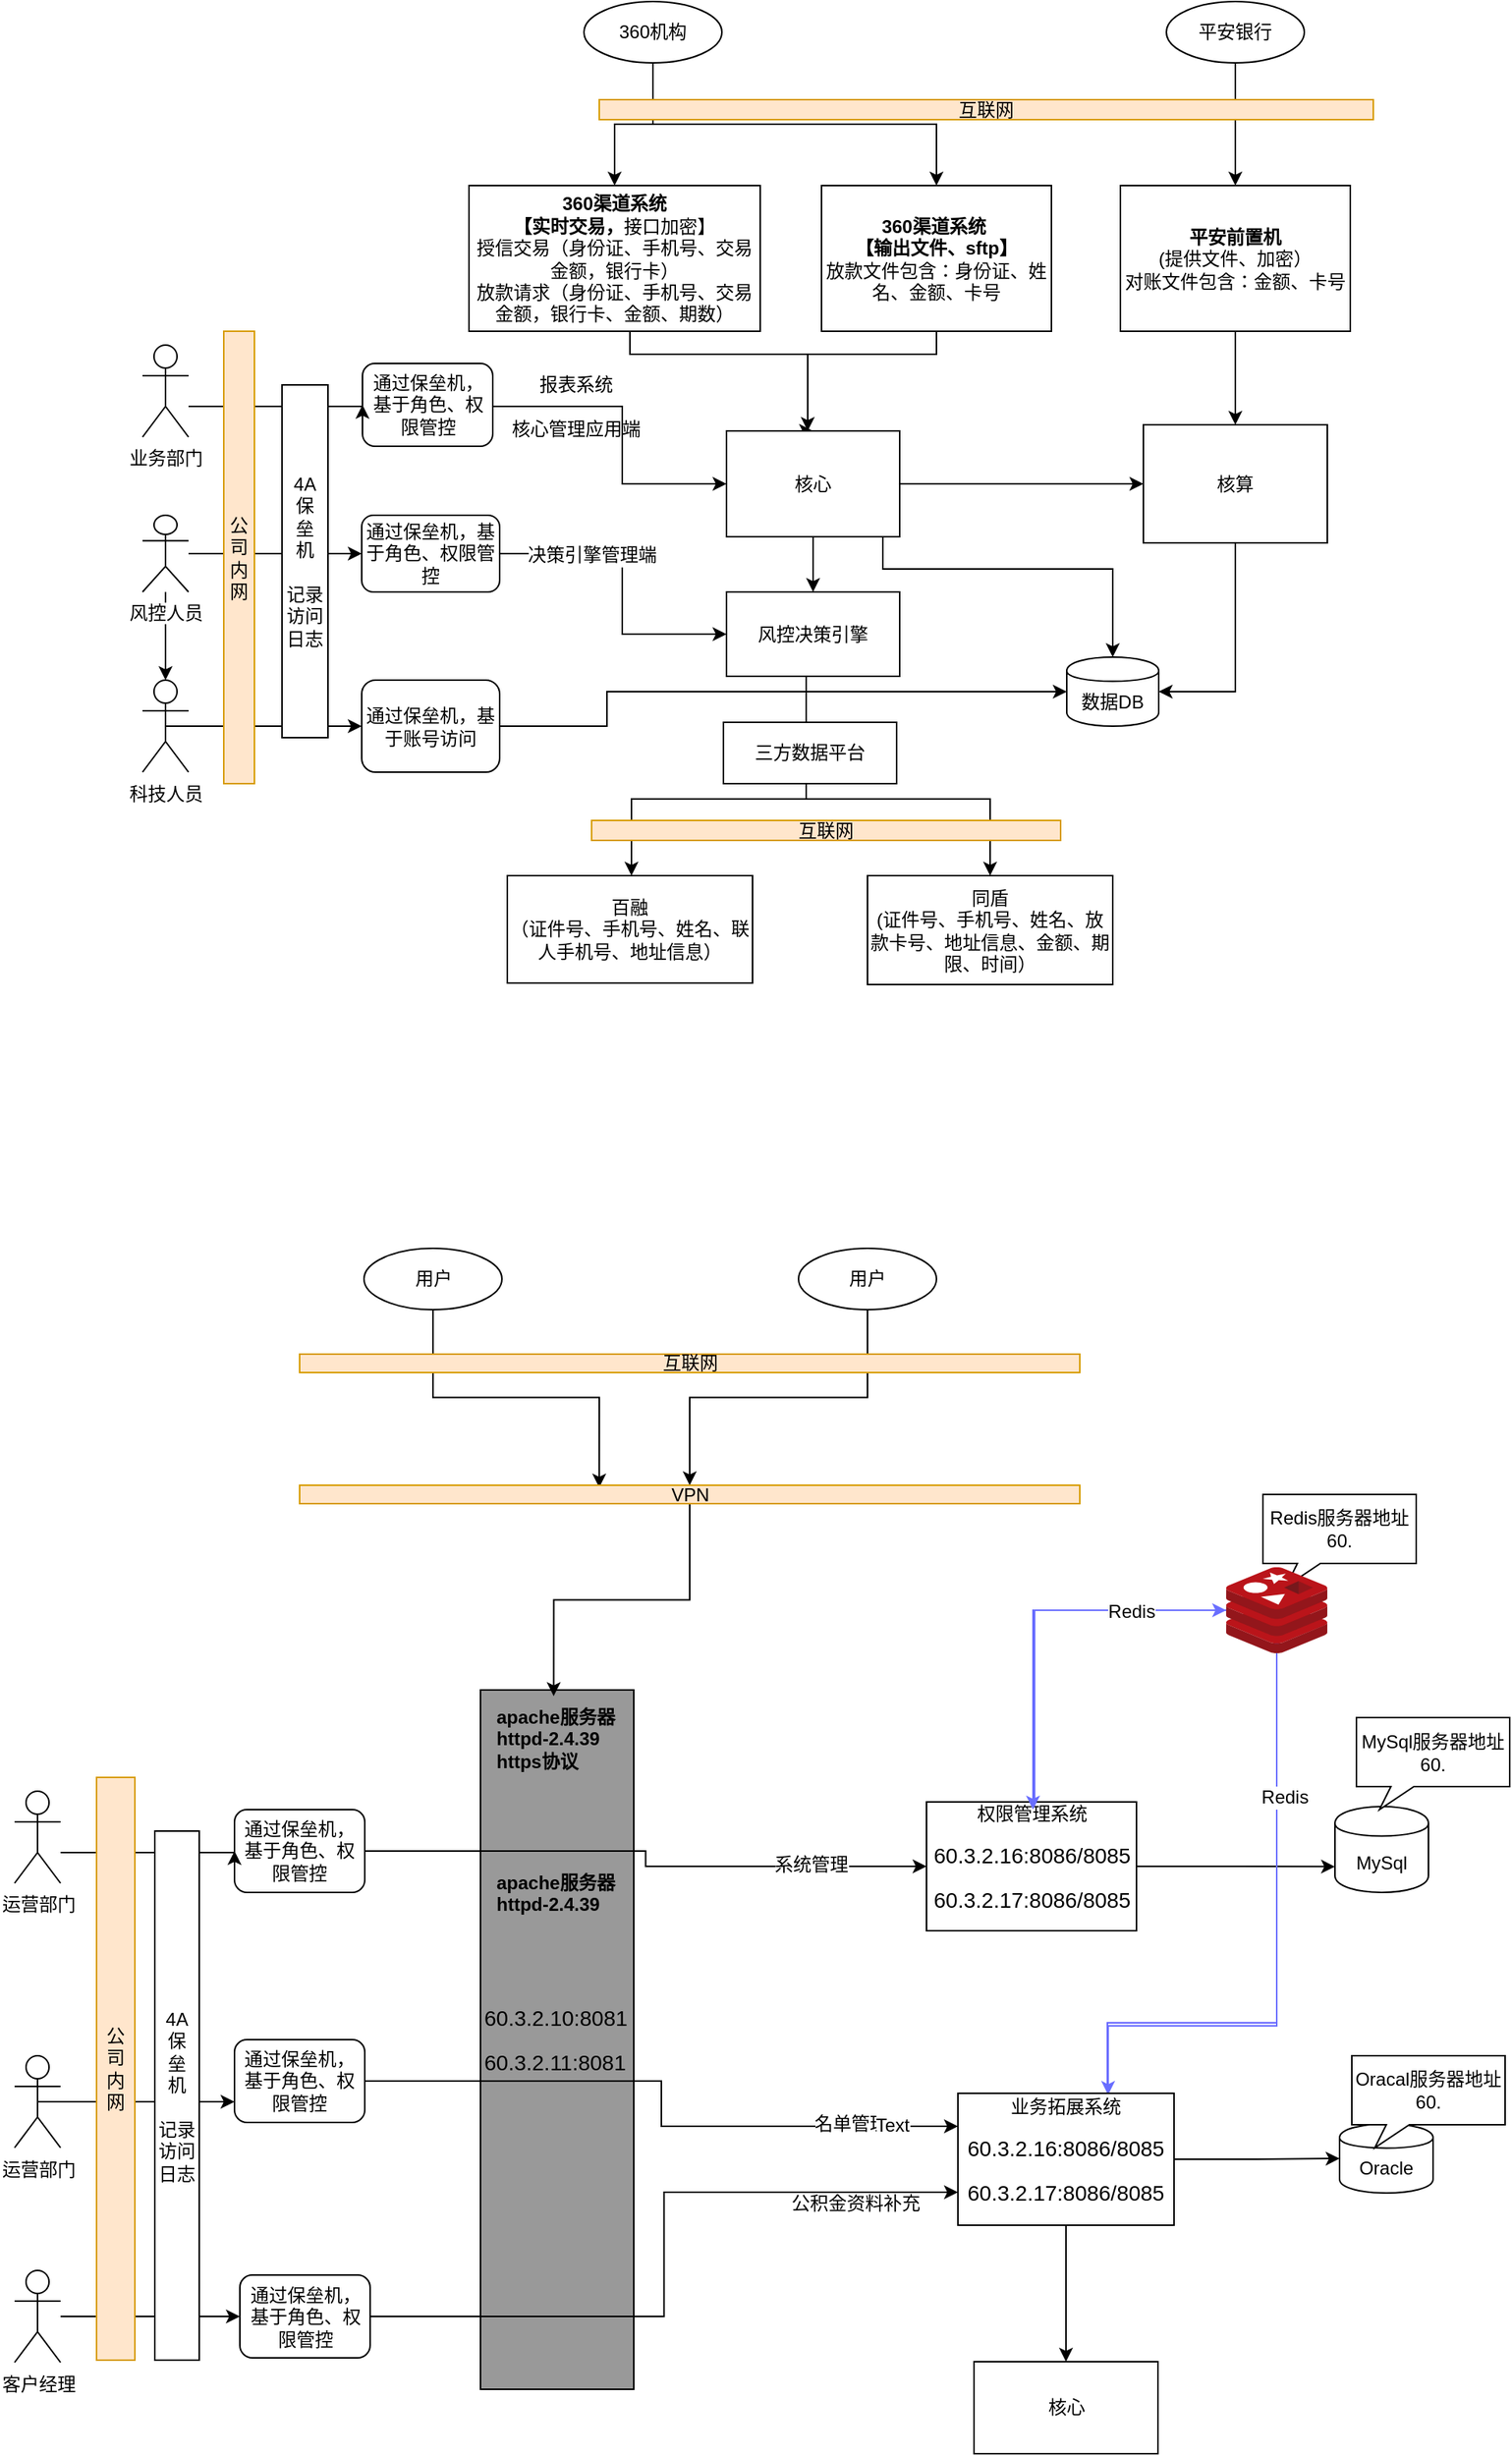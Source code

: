 <mxfile version="12.3.9" type="github" pages="2"><diagram id="WKjs3H9ozsTGX6mw3I6O" name="Page-1"><mxGraphModel dx="2246" dy="794" grid="0" gridSize="10" guides="1" tooltips="1" connect="1" arrows="1" fold="1" page="1" pageScale="1" pageWidth="827" pageHeight="1169" math="0" shadow="0"><root><object label="" id="0"><mxCell/></object><mxCell id="1" parent="0"/><mxCell id="JQUl950Avuo-7XuqGV87-163" value="Redis服务器地址&lt;br&gt;60." style="whiteSpace=wrap;html=1;shape=mxgraph.basic.rectCallout;dx=30;dy=15;boundedLbl=1;fillColor=#FFFFFF;" vertex="1" parent="1"><mxGeometry x="638" y="1023.5" width="100" height="60" as="geometry"/></mxCell><mxCell id="JQUl950Avuo-7XuqGV87-110" value="&lt;p class=&quot;MsoNormal&quot;&gt;&lt;span style=&quot;font-size: 10.5pt&quot;&gt;60.3.2.10:8081&lt;/span&gt;&lt;span style=&quot;font-size: 10.5pt&quot;&gt;&lt;/span&gt;&lt;/p&gt;&lt;p class=&quot;MsoNormal&quot;&gt;&lt;span style=&quot;font-size: 10.5pt&quot;&gt;60.3.2.11:8081&lt;/span&gt;&lt;/p&gt;" style="rounded=0;whiteSpace=wrap;html=1;align=left;fillColor=#999999;" vertex="1" parent="1"><mxGeometry x="127.5" y="1151" width="100" height="456" as="geometry"/></mxCell><mxCell id="4UwetafUXAnCWvoBQSWQ-25" value="" style="edgeStyle=orthogonalEdgeStyle;rounded=0;orthogonalLoop=1;jettySize=auto;html=1;" parent="1" source="4UwetafUXAnCWvoBQSWQ-1" target="4UwetafUXAnCWvoBQSWQ-2" edge="1"><mxGeometry relative="1" as="geometry"><Array as="points"><mxPoint x="225" y="280"/><mxPoint x="341" y="280"/></Array></mxGeometry></mxCell><mxCell id="4UwetafUXAnCWvoBQSWQ-1" value="&lt;b&gt;360渠道系统 &lt;br&gt;【实时交易，&lt;/b&gt;接口加密】&lt;br&gt;授信交易（身份证、手机号、交易金额，银行卡）&lt;br&gt;放款请求（身份证、手机号、交易金额，银行卡、金额、期数）" style="rounded=0;whiteSpace=wrap;html=1;" parent="1" vertex="1"><mxGeometry x="120" y="170" width="190" height="95" as="geometry"/></mxCell><mxCell id="4UwetafUXAnCWvoBQSWQ-32" value="" style="edgeStyle=orthogonalEdgeStyle;rounded=0;orthogonalLoop=1;jettySize=auto;html=1;" parent="1" source="4UwetafUXAnCWvoBQSWQ-2" target="4UwetafUXAnCWvoBQSWQ-9" edge="1"><mxGeometry relative="1" as="geometry"/></mxCell><mxCell id="4UwetafUXAnCWvoBQSWQ-50" value="" style="edgeStyle=orthogonalEdgeStyle;rounded=0;orthogonalLoop=1;jettySize=auto;html=1;" parent="1" source="4UwetafUXAnCWvoBQSWQ-2" target="4UwetafUXAnCWvoBQSWQ-13" edge="1"><mxGeometry relative="1" as="geometry"/></mxCell><mxCell id="4UwetafUXAnCWvoBQSWQ-27" value="" style="edgeStyle=orthogonalEdgeStyle;rounded=0;orthogonalLoop=1;jettySize=auto;html=1;entryX=0.5;entryY=0;entryDx=0;entryDy=0;" parent="1" source="4UwetafUXAnCWvoBQSWQ-3" target="4UwetafUXAnCWvoBQSWQ-2" edge="1"><mxGeometry relative="1" as="geometry"><Array as="points"><mxPoint x="425" y="280"/><mxPoint x="341" y="280"/></Array></mxGeometry></mxCell><mxCell id="4UwetafUXAnCWvoBQSWQ-3" value="&lt;b&gt;360渠道系统&amp;nbsp;&lt;br&gt;&lt;/b&gt;&lt;b&gt;【输出文件、sftp】&lt;/b&gt;&lt;br&gt;放款文件包含：身份证、姓名、金额、卡号" style="rounded=0;whiteSpace=wrap;html=1;" parent="1" vertex="1"><mxGeometry x="350" y="170" width="150" height="95" as="geometry"/></mxCell><mxCell id="4UwetafUXAnCWvoBQSWQ-4" value="业务部门&lt;br&gt;" style="shape=umlActor;verticalLabelPosition=bottom;labelBackgroundColor=#ffffff;verticalAlign=top;html=1;outlineConnect=0;" parent="1" vertex="1"><mxGeometry x="-93" y="274" width="30" height="60" as="geometry"/></mxCell><mxCell id="P63p8POVBNzkGe8SbWj8-29" value="" style="edgeStyle=orthogonalEdgeStyle;rounded=0;orthogonalLoop=1;jettySize=auto;html=1;entryX=1;entryY=0.5;entryDx=0;entryDy=0;" parent="1" source="4UwetafUXAnCWvoBQSWQ-9" target="P63p8POVBNzkGe8SbWj8-13" edge="1"><mxGeometry relative="1" as="geometry"><mxPoint x="620" y="483" as="targetPoint"/><Array as="points"><mxPoint x="620" y="500"/></Array></mxGeometry></mxCell><mxCell id="4UwetafUXAnCWvoBQSWQ-9" value="核算" style="rounded=0;whiteSpace=wrap;html=1;" parent="1" vertex="1"><mxGeometry x="560" y="326" width="120" height="77" as="geometry"/></mxCell><mxCell id="4UwetafUXAnCWvoBQSWQ-15" value="" style="edgeStyle=orthogonalEdgeStyle;rounded=0;orthogonalLoop=1;jettySize=auto;html=1;" parent="1" source="4UwetafUXAnCWvoBQSWQ-13" target="4UwetafUXAnCWvoBQSWQ-14" edge="1"><mxGeometry relative="1" as="geometry"><Array as="points"><mxPoint x="340" y="570"/><mxPoint x="460" y="570"/></Array></mxGeometry></mxCell><mxCell id="4UwetafUXAnCWvoBQSWQ-13" value="风控决策引擎" style="rounded=0;whiteSpace=wrap;html=1;" parent="1" vertex="1"><mxGeometry x="288" y="435" width="113" height="55" as="geometry"/></mxCell><mxCell id="4UwetafUXAnCWvoBQSWQ-14" value="同盾&lt;br&gt;(证件号、手机号、姓名、放款卡号、地址信息、金额、期限、时间）" style="rounded=0;whiteSpace=wrap;html=1;" parent="1" vertex="1"><mxGeometry x="380" y="620" width="160" height="71" as="geometry"/></mxCell><mxCell id="4UwetafUXAnCWvoBQSWQ-16" value="百融&lt;br&gt;（证件号、手机号、姓名、联人手机号、地址信息）" style="rounded=0;whiteSpace=wrap;html=1;" parent="1" vertex="1"><mxGeometry x="145" y="620" width="160" height="70" as="geometry"/></mxCell><mxCell id="4UwetafUXAnCWvoBQSWQ-17" value="" style="edgeStyle=orthogonalEdgeStyle;rounded=0;orthogonalLoop=1;jettySize=auto;html=1;exitX=0.5;exitY=1;exitDx=0;exitDy=0;" parent="1" source="4UwetafUXAnCWvoBQSWQ-13" target="4UwetafUXAnCWvoBQSWQ-16" edge="1"><mxGeometry relative="1" as="geometry"><mxPoint x="650" y="415" as="sourcePoint"/><mxPoint x="730" y="295" as="targetPoint"/><Array as="points"><mxPoint x="340" y="490"/><mxPoint x="340" y="570"/><mxPoint x="226" y="570"/></Array></mxGeometry></mxCell><mxCell id="4UwetafUXAnCWvoBQSWQ-20" value="" style="edgeStyle=orthogonalEdgeStyle;rounded=0;orthogonalLoop=1;jettySize=auto;html=1;entryX=0;entryY=0.5;entryDx=0;entryDy=0;" parent="1" source="P63p8POVBNzkGe8SbWj8-7" target="4UwetafUXAnCWvoBQSWQ-13" edge="1"><mxGeometry relative="1" as="geometry"><mxPoint x="737" y="260" as="targetPoint"/><Array as="points"><mxPoint x="220" y="410"/><mxPoint x="220" y="463"/></Array></mxGeometry></mxCell><mxCell id="4UwetafUXAnCWvoBQSWQ-21" value="决策引擎管理端" style="text;html=1;resizable=0;points=[];align=center;verticalAlign=middle;labelBackgroundColor=#ffffff;" parent="4UwetafUXAnCWvoBQSWQ-20" vertex="1" connectable="0"><mxGeometry x="-0.397" y="38" relative="1" as="geometry"><mxPoint x="-1" y="38.5" as="offset"/></mxGeometry></mxCell><mxCell id="JQUl950Avuo-7XuqGV87-1" value="" style="edgeStyle=orthogonalEdgeStyle;rounded=0;orthogonalLoop=1;jettySize=auto;html=1;" edge="1" parent="1" source="4UwetafUXAnCWvoBQSWQ-18" target="4UwetafUXAnCWvoBQSWQ-57"><mxGeometry relative="1" as="geometry"/></mxCell><mxCell id="4UwetafUXAnCWvoBQSWQ-18" value="风控人员" style="shape=umlActor;verticalLabelPosition=bottom;labelBackgroundColor=#ffffff;verticalAlign=top;html=1;outlineConnect=0;" parent="1" vertex="1"><mxGeometry x="-93" y="385" width="30" height="50" as="geometry"/></mxCell><mxCell id="4UwetafUXAnCWvoBQSWQ-28" value="" style="edgeStyle=orthogonalEdgeStyle;rounded=0;orthogonalLoop=1;jettySize=auto;html=1;entryX=0.5;entryY=0;entryDx=0;entryDy=0;" parent="1" source="4UwetafUXAnCWvoBQSWQ-23" target="4UwetafUXAnCWvoBQSWQ-9" edge="1"><mxGeometry relative="1" as="geometry"/></mxCell><mxCell id="4UwetafUXAnCWvoBQSWQ-23" value="&lt;b&gt;平安前置机&lt;/b&gt;&lt;br&gt;(提供文件、加密）&lt;br&gt;对账文件包含：金额、卡号" style="rounded=0;whiteSpace=wrap;html=1;" parent="1" vertex="1"><mxGeometry x="545" y="170" width="150" height="95" as="geometry"/></mxCell><mxCell id="4UwetafUXAnCWvoBQSWQ-42" value="" style="edgeStyle=orthogonalEdgeStyle;rounded=0;orthogonalLoop=1;jettySize=auto;html=1;" parent="1" source="4UwetafUXAnCWvoBQSWQ-37" target="4UwetafUXAnCWvoBQSWQ-1" edge="1"><mxGeometry relative="1" as="geometry"/></mxCell><mxCell id="4UwetafUXAnCWvoBQSWQ-37" value="360机构" style="ellipse;whiteSpace=wrap;html=1;" parent="1" vertex="1"><mxGeometry x="195" y="50" width="90" height="40" as="geometry"/></mxCell><mxCell id="4UwetafUXAnCWvoBQSWQ-48" value="" style="edgeStyle=orthogonalEdgeStyle;rounded=0;orthogonalLoop=1;jettySize=auto;html=1;entryX=0.5;entryY=0;entryDx=0;entryDy=0;" parent="1" source="4UwetafUXAnCWvoBQSWQ-46" target="4UwetafUXAnCWvoBQSWQ-23" edge="1"><mxGeometry relative="1" as="geometry"><mxPoint x="615" y="180" as="targetPoint"/></mxGeometry></mxCell><mxCell id="4UwetafUXAnCWvoBQSWQ-46" value="平安银行" style="ellipse;whiteSpace=wrap;html=1;" parent="1" vertex="1"><mxGeometry x="575" y="50" width="90" height="40" as="geometry"/></mxCell><mxCell id="4UwetafUXAnCWvoBQSWQ-49" value="" style="edgeStyle=orthogonalEdgeStyle;rounded=0;orthogonalLoop=1;jettySize=auto;html=1;exitX=0.5;exitY=1;exitDx=0;exitDy=0;entryX=0.5;entryY=0;entryDx=0;entryDy=0;" parent="1" source="4UwetafUXAnCWvoBQSWQ-37" target="4UwetafUXAnCWvoBQSWQ-3" edge="1"><mxGeometry relative="1" as="geometry"><mxPoint x="360" y="110" as="sourcePoint"/><mxPoint x="235" y="205" as="targetPoint"/></mxGeometry></mxCell><mxCell id="4UwetafUXAnCWvoBQSWQ-52" value="" style="edgeStyle=orthogonalEdgeStyle;rounded=0;orthogonalLoop=1;jettySize=auto;html=1;entryX=0;entryY=0.5;entryDx=0;entryDy=0;" parent="1" target="4UwetafUXAnCWvoBQSWQ-2" edge="1"><mxGeometry relative="1" as="geometry"><mxPoint x="110" y="311" as="sourcePoint"/><mxPoint x="170.069" y="360.138" as="targetPoint"/><Array as="points"><mxPoint x="110" y="314"/><mxPoint x="220" y="314"/><mxPoint x="220" y="365"/></Array></mxGeometry></mxCell><mxCell id="4UwetafUXAnCWvoBQSWQ-53" value="互联网" style="rounded=0;whiteSpace=wrap;html=1;fillColor=#ffe6cc;strokeColor=#d79b00;" parent="1" vertex="1"><mxGeometry x="200" y="584" width="306" height="13" as="geometry"/></mxCell><mxCell id="4UwetafUXAnCWvoBQSWQ-57" value="科技人员" style="shape=umlActor;verticalLabelPosition=bottom;labelBackgroundColor=#ffffff;verticalAlign=top;html=1;outlineConnect=0;" parent="1" vertex="1"><mxGeometry x="-93" y="492.5" width="30" height="60" as="geometry"/></mxCell><mxCell id="4UwetafUXAnCWvoBQSWQ-60" value="" style="edgeStyle=orthogonalEdgeStyle;rounded=0;orthogonalLoop=1;jettySize=auto;html=1;exitX=0.5;exitY=0.5;exitDx=0;exitDy=0;exitPerimeter=0;entryX=0;entryY=0.5;entryDx=0;entryDy=0;" parent="1" source="P63p8POVBNzkGe8SbWj8-16" target="P63p8POVBNzkGe8SbWj8-13" edge="1"><mxGeometry relative="1" as="geometry"><mxPoint x="70" y="475" as="sourcePoint"/><mxPoint x="280" y="470" as="targetPoint"/><Array as="points"><mxPoint x="210" y="523"/><mxPoint x="210" y="500"/><mxPoint x="480" y="500"/></Array></mxGeometry></mxCell><mxCell id="4UwetafUXAnCWvoBQSWQ-62" value="互联网" style="rounded=0;whiteSpace=wrap;html=1;fillColor=#ffe6cc;strokeColor=#d79b00;" parent="1" vertex="1"><mxGeometry x="205" y="114" width="505" height="13" as="geometry"/></mxCell><mxCell id="P63p8POVBNzkGe8SbWj8-7" value="通过保垒机，基于角色、权限管控" style="rounded=1;whiteSpace=wrap;html=1;" parent="1" vertex="1"><mxGeometry x="50" y="385" width="90" height="50" as="geometry"/></mxCell><mxCell id="P63p8POVBNzkGe8SbWj8-8" value="" style="edgeStyle=orthogonalEdgeStyle;rounded=0;orthogonalLoop=1;jettySize=auto;html=1;" parent="1" source="4UwetafUXAnCWvoBQSWQ-18" target="P63p8POVBNzkGe8SbWj8-7" edge="1"><mxGeometry relative="1" as="geometry"><mxPoint x="280.172" y="473.483" as="targetPoint"/><mxPoint y="405.207" as="sourcePoint"/></mxGeometry></mxCell><mxCell id="P63p8POVBNzkGe8SbWj8-27" value="" style="edgeStyle=orthogonalEdgeStyle;rounded=0;orthogonalLoop=1;jettySize=auto;html=1;exitX=1;exitY=0.5;exitDx=0;exitDy=0;entryX=0.5;entryY=0;entryDx=0;entryDy=0;" parent="1" source="4UwetafUXAnCWvoBQSWQ-2" target="P63p8POVBNzkGe8SbWj8-13" edge="1"><mxGeometry relative="1" as="geometry"><mxPoint x="510" y="420" as="targetPoint"/><Array as="points"><mxPoint x="390" y="365"/><mxPoint x="390" y="420"/><mxPoint x="540" y="420"/></Array></mxGeometry></mxCell><mxCell id="P63p8POVBNzkGe8SbWj8-13" value="数据DB" style="shape=cylinder;whiteSpace=wrap;html=1;boundedLbl=1;backgroundOutline=1;" parent="1" vertex="1"><mxGeometry x="510" y="477.5" width="60" height="45" as="geometry"/></mxCell><mxCell id="P63p8POVBNzkGe8SbWj8-18" value="通过保垒机，基于角色、权限管控" style="rounded=1;whiteSpace=wrap;html=1;" parent="1" vertex="1"><mxGeometry x="50.5" y="286" width="85" height="54" as="geometry"/></mxCell><mxCell id="P63p8POVBNzkGe8SbWj8-19" value="报表系统&lt;br&gt;&lt;br&gt;核心管理应用端" style="text;html=1;strokeColor=none;fillColor=none;align=center;verticalAlign=middle;whiteSpace=wrap;rounded=0;" parent="1" vertex="1"><mxGeometry x="140" y="304" width="100" height="20" as="geometry"/></mxCell><mxCell id="P63p8POVBNzkGe8SbWj8-20" value="" style="edgeStyle=orthogonalEdgeStyle;rounded=0;orthogonalLoop=1;jettySize=auto;html=1;entryX=0;entryY=0.5;entryDx=0;entryDy=0;" parent="1" source="4UwetafUXAnCWvoBQSWQ-4" target="P63p8POVBNzkGe8SbWj8-18" edge="1"><mxGeometry relative="1" as="geometry"><mxPoint x="-90" y="303.931" as="sourcePoint"/><mxPoint x="40" y="301" as="targetPoint"/><Array as="points"><mxPoint x="-80" y="314"/><mxPoint x="-80" y="314"/></Array></mxGeometry></mxCell><mxCell id="P63p8POVBNzkGe8SbWj8-21" value="" style="edgeStyle=orthogonalEdgeStyle;rounded=0;orthogonalLoop=1;jettySize=auto;html=1;exitX=0.5;exitY=0.5;exitDx=0;exitDy=0;exitPerimeter=0;entryX=0;entryY=0.5;entryDx=0;entryDy=0;" parent="1" source="4UwetafUXAnCWvoBQSWQ-57" target="P63p8POVBNzkGe8SbWj8-16" edge="1"><mxGeometry relative="1" as="geometry"><mxPoint x="-78.429" y="522.571" as="sourcePoint"/><mxPoint x="238.714" y="522.571" as="targetPoint"/><Array as="points"><mxPoint x="10" y="523"/><mxPoint x="10" y="523"/></Array></mxGeometry></mxCell><mxCell id="P63p8POVBNzkGe8SbWj8-16" value="通过保垒机，基于账号访问" style="rounded=1;whiteSpace=wrap;html=1;" parent="1" vertex="1"><mxGeometry x="50" y="492.5" width="90" height="60" as="geometry"/></mxCell><mxCell id="4UwetafUXAnCWvoBQSWQ-55" value="公司内网" style="rounded=0;whiteSpace=wrap;html=1;fillColor=#ffe6cc;strokeColor=#d79b00;" parent="1" vertex="1"><mxGeometry x="-40" y="265" width="20" height="295" as="geometry"/></mxCell><mxCell id="4UwetafUXAnCWvoBQSWQ-2" value="核心&lt;br&gt;" style="rounded=0;whiteSpace=wrap;html=1;" parent="1" vertex="1"><mxGeometry x="288" y="330" width="113" height="69" as="geometry"/></mxCell><mxCell id="P63p8POVBNzkGe8SbWj8-30" value="三方数据平台" style="rounded=0;whiteSpace=wrap;html=1;" parent="1" vertex="1"><mxGeometry x="286" y="520" width="113" height="40" as="geometry"/></mxCell><mxCell id="P63p8POVBNzkGe8SbWj8-33" value="4A&lt;br&gt;保&lt;br&gt;垒&lt;br&gt;机&lt;br&gt;&lt;br&gt;记录访问日志" style="rounded=0;whiteSpace=wrap;html=1;" parent="1" vertex="1"><mxGeometry x="-2" y="300" width="30" height="230" as="geometry"/></mxCell><mxCell id="JQUl950Avuo-7XuqGV87-8" value="运营部门" style="shape=umlActor;verticalLabelPosition=bottom;labelBackgroundColor=#ffffff;verticalAlign=top;html=1;outlineConnect=0;" vertex="1" parent="1"><mxGeometry x="-176.5" y="1217" width="30" height="60" as="geometry"/></mxCell><mxCell id="JQUl950Avuo-7XuqGV87-79" style="edgeStyle=orthogonalEdgeStyle;rounded=0;orthogonalLoop=1;jettySize=auto;html=1;exitX=0.5;exitY=0.5;exitDx=0;exitDy=0;exitPerimeter=0;entryX=0;entryY=0.75;entryDx=0;entryDy=0;" edge="1" parent="1" source="JQUl950Avuo-7XuqGV87-76" target="JQUl950Avuo-7XuqGV87-64"><mxGeometry relative="1" as="geometry"/></mxCell><mxCell id="JQUl950Avuo-7XuqGV87-76" value="运营部门" style="shape=umlActor;verticalLabelPosition=bottom;labelBackgroundColor=#ffffff;verticalAlign=top;html=1;outlineConnect=0;" vertex="1" parent="1"><mxGeometry x="-176.5" y="1389.5" width="30" height="60" as="geometry"/></mxCell><mxCell id="JQUl950Avuo-7XuqGV87-101" style="edgeStyle=orthogonalEdgeStyle;rounded=0;orthogonalLoop=1;jettySize=auto;html=1;entryX=0;entryY=0.5;entryDx=0;entryDy=0;" edge="1" parent="1" source="JQUl950Avuo-7XuqGV87-94" target="JQUl950Avuo-7XuqGV87-99"><mxGeometry relative="1" as="geometry"/></mxCell><mxCell id="JQUl950Avuo-7XuqGV87-94" value="客户经理" style="shape=umlActor;verticalLabelPosition=bottom;labelBackgroundColor=#ffffff;verticalAlign=top;html=1;outlineConnect=0;" vertex="1" parent="1"><mxGeometry x="-176.5" y="1529.5" width="30" height="60" as="geometry"/></mxCell><mxCell id="JQUl950Avuo-7XuqGV87-35" value="MySql" style="shape=cylinder;whiteSpace=wrap;html=1;boundedLbl=1;backgroundOutline=1;" vertex="1" parent="1"><mxGeometry x="685" y="1227" width="61" height="56" as="geometry"/></mxCell><mxCell id="JQUl950Avuo-7XuqGV87-127" style="edgeStyle=orthogonalEdgeStyle;rounded=0;orthogonalLoop=1;jettySize=auto;html=1;entryX=0;entryY=0.5;entryDx=0;entryDy=0;" edge="1" parent="1" source="JQUl950Avuo-7XuqGV87-36" target="JQUl950Avuo-7XuqGV87-80"><mxGeometry relative="1" as="geometry"/></mxCell><mxCell id="JQUl950Avuo-7XuqGV87-128" value="系统管理" style="text;html=1;align=center;verticalAlign=middle;resizable=0;points=[];;labelBackgroundColor=#ffffff;" vertex="1" connectable="0" parent="JQUl950Avuo-7XuqGV87-127"><mxGeometry x="0.599" y="1" relative="1" as="geometry"><mxPoint as="offset"/></mxGeometry></mxCell><mxCell id="JQUl950Avuo-7XuqGV87-36" value="通过保垒机，基于角色、权限管控" style="rounded=1;whiteSpace=wrap;html=1;" vertex="1" parent="1"><mxGeometry x="-33" y="1229" width="85" height="54" as="geometry"/></mxCell><mxCell id="JQUl950Avuo-7XuqGV87-38" value="" style="edgeStyle=orthogonalEdgeStyle;rounded=0;orthogonalLoop=1;jettySize=auto;html=1;entryX=0;entryY=0.5;entryDx=0;entryDy=0;" edge="1" source="JQUl950Avuo-7XuqGV87-8" target="JQUl950Avuo-7XuqGV87-36" parent="1"><mxGeometry relative="1" as="geometry"><mxPoint x="-173.5" y="1246.931" as="sourcePoint"/><mxPoint x="-43.5" y="1244" as="targetPoint"/><Array as="points"><mxPoint x="-163.5" y="1257"/><mxPoint x="-163.5" y="1257"/></Array></mxGeometry></mxCell><mxCell id="JQUl950Avuo-7XuqGV87-41" value="公司内网" style="rounded=0;whiteSpace=wrap;html=1;fillColor=#ffe6cc;strokeColor=#d79b00;" vertex="1" parent="1"><mxGeometry x="-123" y="1208" width="25" height="380" as="geometry"/></mxCell><mxCell id="JQUl950Avuo-7XuqGV87-55" style="edgeStyle=orthogonalEdgeStyle;rounded=0;orthogonalLoop=1;jettySize=auto;html=1;entryX=0;entryY=0.7;entryDx=0;entryDy=0;exitX=1;exitY=0.5;exitDx=0;exitDy=0;" edge="1" parent="1" source="JQUl950Avuo-7XuqGV87-80" target="JQUl950Avuo-7XuqGV87-35"><mxGeometry relative="1" as="geometry"/></mxCell><mxCell id="JQUl950Avuo-7XuqGV87-84" style="edgeStyle=orthogonalEdgeStyle;rounded=0;orthogonalLoop=1;jettySize=auto;html=1;entryX=0;entryY=0.5;entryDx=0;entryDy=0;" edge="1" parent="1" source="JQUl950Avuo-7XuqGV87-42" target="JQUl950Avuo-7XuqGV87-81"><mxGeometry relative="1" as="geometry"><mxPoint x="676.5" y="1470.5" as="targetPoint"/></mxGeometry></mxCell><mxCell id="JQUl950Avuo-7XuqGV87-130" style="edgeStyle=orthogonalEdgeStyle;rounded=0;orthogonalLoop=1;jettySize=auto;html=1;entryX=0.5;entryY=0;entryDx=0;entryDy=0;" edge="1" parent="1" source="JQUl950Avuo-7XuqGV87-42" target="JQUl950Avuo-7XuqGV87-132"><mxGeometry relative="1" as="geometry"><mxPoint x="492.5" y="1581" as="targetPoint"/></mxGeometry></mxCell><mxCell id="JQUl950Avuo-7XuqGV87-146" style="edgeStyle=orthogonalEdgeStyle;rounded=0;orthogonalLoop=1;jettySize=auto;html=1;strokeColor=#6666FF;" edge="1" parent="1"><mxGeometry relative="1" as="geometry"><mxPoint x="536.5" y="1419" as="sourcePoint"/><mxPoint x="647" y="1116" as="targetPoint"/><Array as="points"><mxPoint x="537" y="1368"/><mxPoint x="647" y="1368"/></Array></mxGeometry></mxCell><mxCell id="JQUl950Avuo-7XuqGV87-44" value="4A&lt;br&gt;保&lt;br&gt;垒&lt;br&gt;机&lt;br&gt;&lt;br&gt;记录访问日志" style="rounded=0;whiteSpace=wrap;html=1;" vertex="1" parent="1"><mxGeometry x="-85" y="1243" width="29" height="345" as="geometry"/></mxCell><mxCell id="JQUl950Avuo-7XuqGV87-106" style="edgeStyle=orthogonalEdgeStyle;rounded=0;orthogonalLoop=1;jettySize=auto;html=1;entryX=0;entryY=0.25;entryDx=0;entryDy=0;" edge="1" parent="1" source="JQUl950Avuo-7XuqGV87-64" target="JQUl950Avuo-7XuqGV87-42"><mxGeometry relative="1" as="geometry"/></mxCell><mxCell id="JQUl950Avuo-7XuqGV87-129" value="名单管理" style="text;html=1;align=center;verticalAlign=middle;resizable=0;points=[];;labelBackgroundColor=#ffffff;" vertex="1" connectable="0" parent="JQUl950Avuo-7XuqGV87-106"><mxGeometry x="0.662" y="2" relative="1" as="geometry"><mxPoint as="offset"/></mxGeometry></mxCell><mxCell id="JQUl950Avuo-7XuqGV87-193" value="Text" style="text;html=1;align=center;verticalAlign=middle;resizable=0;points=[];;labelBackgroundColor=#ffffff;" vertex="1" connectable="0" parent="JQUl950Avuo-7XuqGV87-106"><mxGeometry x="0.794" y="1" relative="1" as="geometry"><mxPoint as="offset"/></mxGeometry></mxCell><mxCell id="JQUl950Avuo-7XuqGV87-64" value="通过保垒机，基于角色、权限管控" style="rounded=1;whiteSpace=wrap;html=1;" vertex="1" parent="1"><mxGeometry x="-33" y="1379" width="85" height="54" as="geometry"/></mxCell><mxCell id="JQUl950Avuo-7XuqGV87-143" style="edgeStyle=elbowEdgeStyle;rounded=0;orthogonalLoop=1;jettySize=auto;html=1;exitX=0.5;exitY=0;exitDx=0;exitDy=0;strokeColor=#696EFF;" edge="1" parent="1" source="JQUl950Avuo-7XuqGV87-80" target="JQUl950Avuo-7XuqGV87-82"><mxGeometry relative="1" as="geometry"><Array as="points"><mxPoint x="489" y="1168"/></Array></mxGeometry></mxCell><mxCell id="JQUl950Avuo-7XuqGV87-80" value="权限管理系统&lt;br&gt;&lt;p class=&quot;MsoNormal&quot;&gt;&lt;span style=&quot;font-size: 10.5pt&quot;&gt;60.3.2.16:8086/8085&lt;/span&gt;&lt;span style=&quot;font-size: 10.5pt&quot;&gt;&lt;/span&gt;&lt;/p&gt;&lt;p class=&quot;MsoNormal&quot;&gt;&lt;span style=&quot;font-size: 10.5pt&quot;&gt;60.3.2.17:8086/8085&lt;/span&gt;&lt;/p&gt;" style="rounded=0;whiteSpace=wrap;html=1;" vertex="1" parent="1"><mxGeometry x="418.5" y="1224" width="137" height="84" as="geometry"/></mxCell><mxCell id="JQUl950Avuo-7XuqGV87-81" value="Oracle" style="shape=cylinder;whiteSpace=wrap;html=1;boundedLbl=1;backgroundOutline=1;" vertex="1" parent="1"><mxGeometry x="688" y="1434" width="61" height="45" as="geometry"/></mxCell><mxCell id="JQUl950Avuo-7XuqGV87-147" style="edgeStyle=elbowEdgeStyle;rounded=0;orthogonalLoop=1;jettySize=auto;html=1;entryX=0.5;entryY=0;entryDx=0;entryDy=0;strokeColor=#696EFF;elbow=vertical;" edge="1" parent="1" source="JQUl950Avuo-7XuqGV87-82"><mxGeometry relative="1" as="geometry"><mxPoint x="560" y="1175" as="sourcePoint"/><mxPoint x="488" y="1229" as="targetPoint"/><Array as="points"><mxPoint x="565" y="1099"/><mxPoint x="599" y="1154"/></Array></mxGeometry></mxCell><mxCell id="JQUl950Avuo-7XuqGV87-166" value="Redis" style="text;html=1;align=center;verticalAlign=middle;resizable=0;points=[];;labelBackgroundColor=#ffffff;" vertex="1" connectable="0" parent="JQUl950Avuo-7XuqGV87-147"><mxGeometry x="-0.51" y="1" relative="1" as="geometry"><mxPoint as="offset"/></mxGeometry></mxCell><mxCell id="JQUl950Avuo-7XuqGV87-149" style="edgeStyle=elbowEdgeStyle;rounded=0;orthogonalLoop=1;jettySize=auto;elbow=vertical;html=1;strokeColor=#696EFF;entryX=0.695;entryY=0.012;entryDx=0;entryDy=0;entryPerimeter=0;" edge="1" parent="1" source="JQUl950Avuo-7XuqGV87-82" target="JQUl950Avuo-7XuqGV87-42"><mxGeometry relative="1" as="geometry"><mxPoint x="604.5" y="1169" as="sourcePoint"/><mxPoint x="540" y="1415" as="targetPoint"/><Array as="points"><mxPoint x="602" y="1370"/><mxPoint x="545" y="1393"/><mxPoint x="609" y="1326"/><mxPoint x="488" y="1358"/><mxPoint x="554" y="1385"/><mxPoint x="549.5" y="1379"/><mxPoint x="556.5" y="1388"/></Array></mxGeometry></mxCell><mxCell id="JQUl950Avuo-7XuqGV87-153" value="Redis" style="text;html=1;align=center;verticalAlign=middle;resizable=0;points=[];;labelBackgroundColor=#ffffff;" vertex="1" connectable="0" parent="JQUl950Avuo-7XuqGV87-149"><mxGeometry x="-0.534" y="5" relative="1" as="geometry"><mxPoint y="1" as="offset"/></mxGeometry></mxCell><mxCell id="JQUl950Avuo-7XuqGV87-82" value="" style="aspect=fixed;html=1;points=[];align=center;image;fontSize=12;image=img/lib/mscae/Cache_Redis_Product.svg;" vertex="1" parent="1"><mxGeometry x="614" y="1071" width="66" height="56" as="geometry"/></mxCell><mxCell id="JQUl950Avuo-7XuqGV87-115" style="edgeStyle=orthogonalEdgeStyle;rounded=0;orthogonalLoop=1;jettySize=auto;html=1;entryX=0;entryY=0.75;entryDx=0;entryDy=0;" edge="1" parent="1" source="JQUl950Avuo-7XuqGV87-99" target="JQUl950Avuo-7XuqGV87-42"><mxGeometry relative="1" as="geometry"/></mxCell><mxCell id="JQUl950Avuo-7XuqGV87-99" value="通过保垒机，基于角色、权限管控" style="rounded=1;whiteSpace=wrap;html=1;" vertex="1" parent="1"><mxGeometry x="-29.5" y="1532.5" width="85" height="54" as="geometry"/></mxCell><mxCell id="JQUl950Avuo-7XuqGV87-121" value="&lt;span style=&quot;background-color: rgb(255 , 255 , 255)&quot;&gt;公积金资料补充&lt;/span&gt;" style="text;html=1;align=center;verticalAlign=middle;resizable=0;points=[];;autosize=1;" vertex="1" parent="1"><mxGeometry x="325" y="1477" width="94" height="18" as="geometry"/></mxCell><mxCell id="JQUl950Avuo-7XuqGV87-132" value="核心" style="rounded=0;whiteSpace=wrap;html=1;" vertex="1" parent="1"><mxGeometry x="449.5" y="1589" width="120" height="60" as="geometry"/></mxCell><mxCell id="JQUl950Avuo-7XuqGV87-135" value="&lt;b&gt;apache服务器&lt;br&gt;httpd-2.4.39&lt;br&gt;https协议&lt;br&gt;&lt;/b&gt;" style="text;html=1;" vertex="1" parent="1"><mxGeometry x="135.5" y="1155" width="159" height="28" as="geometry"/></mxCell><mxCell id="JQUl950Avuo-7XuqGV87-173" value="&lt;b&gt;apache服务器&lt;br&gt;httpd-2.4.39&lt;/b&gt;" style="text;html=1;" vertex="1" parent="1"><mxGeometry x="135.5" y="1263" width="159" height="28" as="geometry"/></mxCell><mxCell id="JQUl950Avuo-7XuqGV87-42" value="业务拓展系统&lt;br&gt;&lt;p class=&quot;MsoNormal&quot;&gt;&lt;span style=&quot;font-size: 10.5pt&quot;&gt;60.3.2.16:8086/8085&lt;/span&gt;&lt;span style=&quot;font-size: 10.5pt&quot;&gt;&lt;/span&gt;&lt;/p&gt;&lt;p class=&quot;MsoNormal&quot;&gt;&lt;span style=&quot;font-size: 10.5pt&quot;&gt;60.3.2.17:8086/8085&lt;/span&gt;&lt;/p&gt;" style="rounded=0;whiteSpace=wrap;html=1;" vertex="1" parent="1"><mxGeometry x="439" y="1414" width="141" height="86" as="geometry"/></mxCell><mxCell id="JQUl950Avuo-7XuqGV87-169" value="MySql服务器地址&lt;br&gt;60." style="whiteSpace=wrap;html=1;shape=mxgraph.basic.rectCallout;dx=30;dy=15;boundedLbl=1;fillColor=#FFFFFF;" vertex="1" parent="1"><mxGeometry x="699" y="1169" width="100" height="60" as="geometry"/></mxCell><mxCell id="JQUl950Avuo-7XuqGV87-170" value="Oracal服务器地址&lt;br&gt;60." style="whiteSpace=wrap;html=1;shape=mxgraph.basic.rectCallout;dx=30;dy=15;boundedLbl=1;fillColor=#FFFFFF;" vertex="1" parent="1"><mxGeometry x="696" y="1389.5" width="100" height="60" as="geometry"/></mxCell><mxCell id="JQUl950Avuo-7XuqGV87-188" style="edgeStyle=orthogonalEdgeStyle;rounded=0;orthogonalLoop=1;jettySize=auto;html=1;entryX=0.384;entryY=0.125;entryDx=0;entryDy=0;entryPerimeter=0;strokeColor=#000000;" edge="1" parent="1" source="JQUl950Avuo-7XuqGV87-175" target="JQUl950Avuo-7XuqGV87-184"><mxGeometry relative="1" as="geometry"/></mxCell><mxCell id="JQUl950Avuo-7XuqGV87-175" value="用户" style="ellipse;whiteSpace=wrap;html=1;" vertex="1" parent="1"><mxGeometry x="51.5" y="863" width="90" height="40" as="geometry"/></mxCell><mxCell id="JQUl950Avuo-7XuqGV87-191" style="edgeStyle=orthogonalEdgeStyle;rounded=0;orthogonalLoop=1;jettySize=auto;html=1;strokeColor=#000000;" edge="1" parent="1" source="JQUl950Avuo-7XuqGV87-176" target="JQUl950Avuo-7XuqGV87-184"><mxGeometry relative="1" as="geometry"/></mxCell><mxCell id="JQUl950Avuo-7XuqGV87-176" value="用户" style="ellipse;whiteSpace=wrap;html=1;" vertex="1" parent="1"><mxGeometry x="335" y="863" width="90" height="40" as="geometry"/></mxCell><mxCell id="JQUl950Avuo-7XuqGV87-171" value="互联网" style="rounded=0;whiteSpace=wrap;html=1;fillColor=#ffe6cc;strokeColor=#d79b00;" vertex="1" parent="1"><mxGeometry x="9.5" y="932" width="509" height="12" as="geometry"/></mxCell><mxCell id="JQUl950Avuo-7XuqGV87-192" style="edgeStyle=orthogonalEdgeStyle;rounded=0;orthogonalLoop=1;jettySize=auto;html=1;entryX=0.25;entryY=0;entryDx=0;entryDy=0;strokeColor=#000000;" edge="1" parent="1" source="JQUl950Avuo-7XuqGV87-184" target="JQUl950Avuo-7XuqGV87-135"><mxGeometry relative="1" as="geometry"/></mxCell><mxCell id="JQUl950Avuo-7XuqGV87-184" value="VPN" style="rounded=0;whiteSpace=wrap;html=1;fillColor=#ffe6cc;strokeColor=#d79b00;" vertex="1" parent="1"><mxGeometry x="9.5" y="1017.5" width="509" height="12" as="geometry"/></mxCell></root></mxGraphModel></diagram><diagram id="qKsRZhHhRBMcwehvlaMO" name="Page-2"><mxGraphModel dx="1419" dy="745" grid="1" gridSize="10" guides="1" tooltips="1" connect="1" arrows="1" fold="1" page="1" pageScale="1" pageWidth="827" pageHeight="1169" math="0" shadow="0"><root><mxCell id="Q0Ugf8Lu8OboPZGG_QS_-0"/><mxCell id="Q0Ugf8Lu8OboPZGG_QS_-1" parent="Q0Ugf8Lu8OboPZGG_QS_-0"/><mxCell id="Q0Ugf8Lu8OboPZGG_QS_-3" value="技术中台" style="rounded=0;whiteSpace=wrap;html=1;fillColor=#FFFFFF;" parent="Q0Ugf8Lu8OboPZGG_QS_-1" vertex="1"><mxGeometry x="150" y="280" width="50" height="150" as="geometry"/></mxCell><mxCell id="Q0Ugf8Lu8OboPZGG_QS_-4" value="微服务框架" style="rounded=0;whiteSpace=wrap;html=1;fillColor=#FFFFFF;" parent="Q0Ugf8Lu8OboPZGG_QS_-1" vertex="1"><mxGeometry x="210" y="365" width="340" height="60" as="geometry"/></mxCell><mxCell id="Q0Ugf8Lu8OboPZGG_QS_-5" value="消息平台" style="rounded=0;whiteSpace=wrap;html=1;fillColor=#FFFFFF;" parent="Q0Ugf8Lu8OboPZGG_QS_-1" vertex="1"><mxGeometry x="210" y="280" width="90" height="60" as="geometry"/></mxCell><mxCell id="Q0Ugf8Lu8OboPZGG_QS_-6" value="分布式任务调度平台" style="rounded=0;whiteSpace=wrap;html=1;fillColor=#FFFFFF;" parent="Q0Ugf8Lu8OboPZGG_QS_-1" vertex="1"><mxGeometry x="430" y="280" width="120" height="60" as="geometry"/></mxCell><mxCell id="Q0Ugf8Lu8OboPZGG_QS_-7" value="分布式缓存平台" style="rounded=0;whiteSpace=wrap;html=1;fillColor=#FFFFFF;" parent="Q0Ugf8Lu8OboPZGG_QS_-1" vertex="1"><mxGeometry x="320" y="280" width="90" height="60" as="geometry"/></mxCell><mxCell id="Q0Ugf8Lu8OboPZGG_QS_-8" value="数据迁移" style="rounded=0;whiteSpace=wrap;html=1;fillColor=#FFFFFF;" parent="Q0Ugf8Lu8OboPZGG_QS_-1" vertex="1"><mxGeometry x="570" y="285" width="80" height="140" as="geometry"/></mxCell><mxCell id="Q0Ugf8Lu8OboPZGG_QS_-9" value="......." style="rounded=0;whiteSpace=wrap;html=1;fillColor=#FFFFFF;" parent="Q0Ugf8Lu8OboPZGG_QS_-1" vertex="1"><mxGeometry x="670" y="285" width="80" height="140" as="geometry"/></mxCell><mxCell id="Q0Ugf8Lu8OboPZGG_QS_-10" value="业务中台" style="rounded=0;whiteSpace=wrap;html=1;fillColor=#FFFFFF;" parent="Q0Ugf8Lu8OboPZGG_QS_-1" vertex="1"><mxGeometry x="150" y="110" width="50" height="150" as="geometry"/></mxCell><mxCell id="Q0Ugf8Lu8OboPZGG_QS_-12" value="客户中心" style="swimlane;fillColor=#FFFFFF;" parent="Q0Ugf8Lu8OboPZGG_QS_-1" vertex="1"><mxGeometry x="230" y="70" width="270" height="110" as="geometry"/></mxCell><mxCell id="Q0Ugf8Lu8OboPZGG_QS_-11" value="客户系统" style="rounded=0;whiteSpace=wrap;html=1;fillColor=#FFFFFF;" parent="Q0Ugf8Lu8OboPZGG_QS_-12" vertex="1"><mxGeometry x="20" y="50" width="100" height="40" as="geometry"/></mxCell><mxCell id="Q0Ugf8Lu8OboPZGG_QS_-15" value="审批中心" style="swimlane;fillColor=#FFFFFF;" parent="Q0Ugf8Lu8OboPZGG_QS_-1" vertex="1"><mxGeometry x="520" y="70" width="270" height="110" as="geometry"/></mxCell><mxCell id="Q0Ugf8Lu8OboPZGG_QS_-16" value="信贷审批" style="rounded=0;whiteSpace=wrap;html=1;fillColor=#FFFFFF;" parent="Q0Ugf8Lu8OboPZGG_QS_-15" vertex="1"><mxGeometry x="20" y="50" width="100" height="40" as="geometry"/></mxCell></root></mxGraphModel></diagram></mxfile>